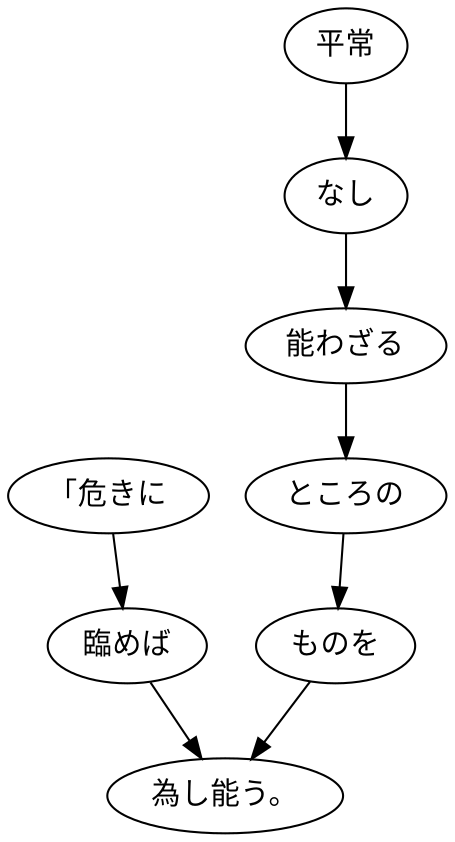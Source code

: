 digraph graph622 {
	node0 [label="「危きに"];
	node1 [label="臨めば"];
	node2 [label="平常"];
	node3 [label="なし"];
	node4 [label="能わざる"];
	node5 [label="ところの"];
	node6 [label="ものを"];
	node7 [label="為し能う。"];
	node0 -> node1;
	node1 -> node7;
	node2 -> node3;
	node3 -> node4;
	node4 -> node5;
	node5 -> node6;
	node6 -> node7;
}
